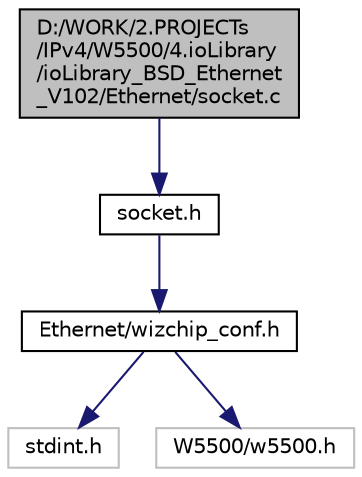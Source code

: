 digraph "D:/WORK/2.PROJECTs/IPv4/W5500/4.ioLibrary/ioLibrary_BSD_Ethernet_V102/Ethernet/socket.c"
{
  edge [fontname="Helvetica",fontsize="10",labelfontname="Helvetica",labelfontsize="10"];
  node [fontname="Helvetica",fontsize="10",shape=record];
  Node1 [label="D:/WORK/2.PROJECTs\l/IPv4/W5500/4.ioLibrary\l/ioLibrary_BSD_Ethernet\l_V102/Ethernet/socket.c",height=0.2,width=0.4,color="black", fillcolor="grey75", style="filled" fontcolor="black"];
  Node1 -> Node2 [color="midnightblue",fontsize="10",style="solid",fontname="Helvetica"];
  Node2 [label="socket.h",height=0.2,width=0.4,color="black", fillcolor="white", style="filled",URL="$socket_8h.html",tooltip="SOCKET APIs Header file. "];
  Node2 -> Node3 [color="midnightblue",fontsize="10",style="solid",fontname="Helvetica"];
  Node3 [label="Ethernet/wizchip_conf.h",height=0.2,width=0.4,color="black", fillcolor="white", style="filled",URL="$wizchip__conf_8h.html",tooltip="WIZCHIP Config Header File. "];
  Node3 -> Node4 [color="midnightblue",fontsize="10",style="solid",fontname="Helvetica"];
  Node4 [label="stdint.h",height=0.2,width=0.4,color="grey75", fillcolor="white", style="filled"];
  Node3 -> Node5 [color="midnightblue",fontsize="10",style="solid",fontname="Helvetica"];
  Node5 [label="W5500/w5500.h",height=0.2,width=0.4,color="grey75", fillcolor="white", style="filled"];
}
